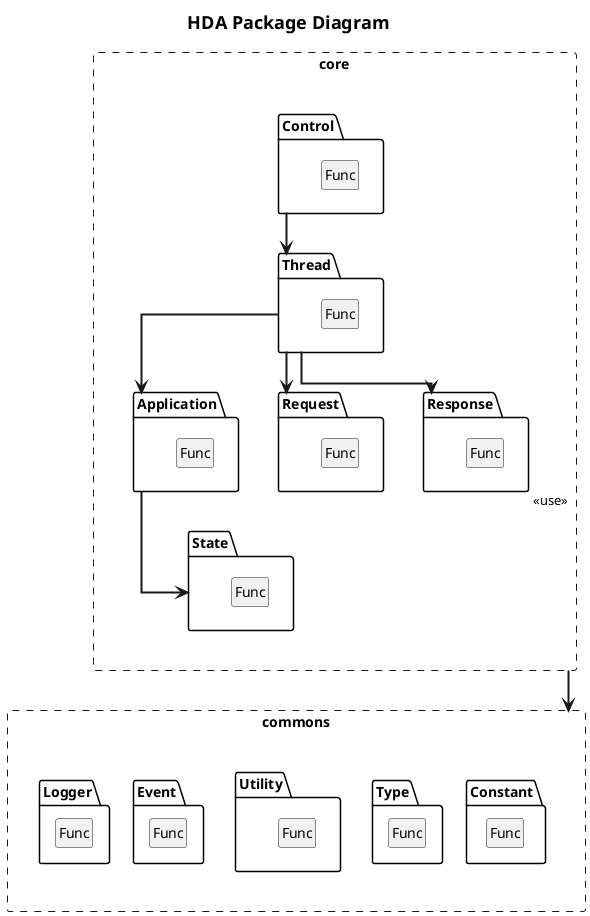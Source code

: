 @startuml 301_package
'skinparam minClassWidth 100
'skinparam minClassHeight 400
skinparam monochrome true
'skinparam monochrome reverse
'skinparam linetype polyline
skinparam linetype ortho
'skinparam linetype splines
skinparam arrowThickness 2
'left to right direction
allow_mixing
hide empty members
hide circle

title <size:18>HDA Package Diagram</size>

class Func
hide Func

rectangle "core" #line.dashed {
    package Control {
    class Func
    }
    package Thread {
    class Func
    }
    package State {
    class Func
    }
    package Application {
    class Func
    }
    package Request {
    class Func
    }
    package Response {
    class Func
    }

    Control --> Thread
    Thread --> Request
    Thread --> Response
    Thread --> Application
    Application --> State

}

rectangle "commons" #line.dashed {
    package Constant {
        class Func
    }
    package Type {
        class Func
    }
    package Utility {
        class Func
    }
    package Event {
        class Func
    }
    package Logger {
        class Func
    }
}

core ----> commons : <<use>>
State -[hidden]-> Utility
@enduml